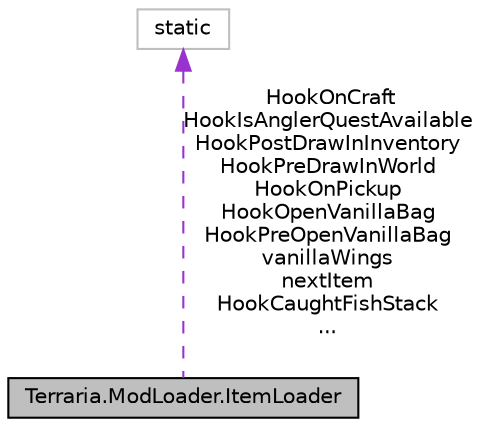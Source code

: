 digraph "Terraria.ModLoader.ItemLoader"
{
  edge [fontname="Helvetica",fontsize="10",labelfontname="Helvetica",labelfontsize="10"];
  node [fontname="Helvetica",fontsize="10",shape=record];
  Node1 [label="Terraria.ModLoader.ItemLoader",height=0.2,width=0.4,color="black", fillcolor="grey75", style="filled", fontcolor="black"];
  Node2 -> Node1 [dir="back",color="darkorchid3",fontsize="10",style="dashed",label=" HookOnCraft\nHookIsAnglerQuestAvailable\nHookPostDrawInInventory\nHookPreDrawInWorld\nHookOnPickup\nHookOpenVanillaBag\nHookPreOpenVanillaBag\nvanillaWings\nnextItem\nHookCaughtFishStack\n..." ,fontname="Helvetica"];
  Node2 [label="static",height=0.2,width=0.4,color="grey75", fillcolor="white", style="filled"];
}
